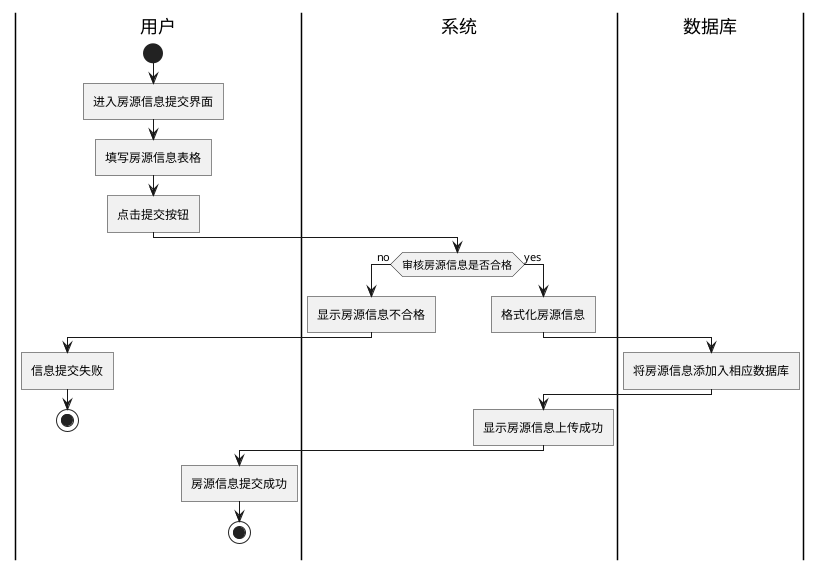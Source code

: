 @startuml 房东上架房源活动图

skinparam shadowing false
skinparam defaultFontName "微软雅黑"

|用户|
start
:进入房源信息提交界面]
:填写房源信息表格]
:点击提交按钮]
|系统|
if(审核房源信息是否合格)then(no)
    :显示房源信息不合格]
    |用户|
    :信息提交失败]
    stop
else(yes)
    |系统|
    :格式化房源信息]
    |数据库|
    :将房源信息添加入相应数据库]
    |系统|
    :显示房源信息上传成功]
    |用户|
    :房源信息提交成功]
    stop
endif
@enduml